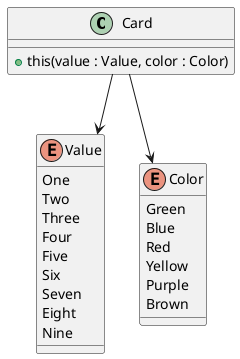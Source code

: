 @startuml

class Card {
    + this(value : Value, color : Color)
    }

enum Value {
    One
    Two
    Three
    Four
    Five
    Six
    Seven
    Eight
    Nine
}

enum Color {
    Green
    Blue
    Red
    Yellow
    Purple
    Brown
}

Card --> Color
Card --> Value

@enduml
